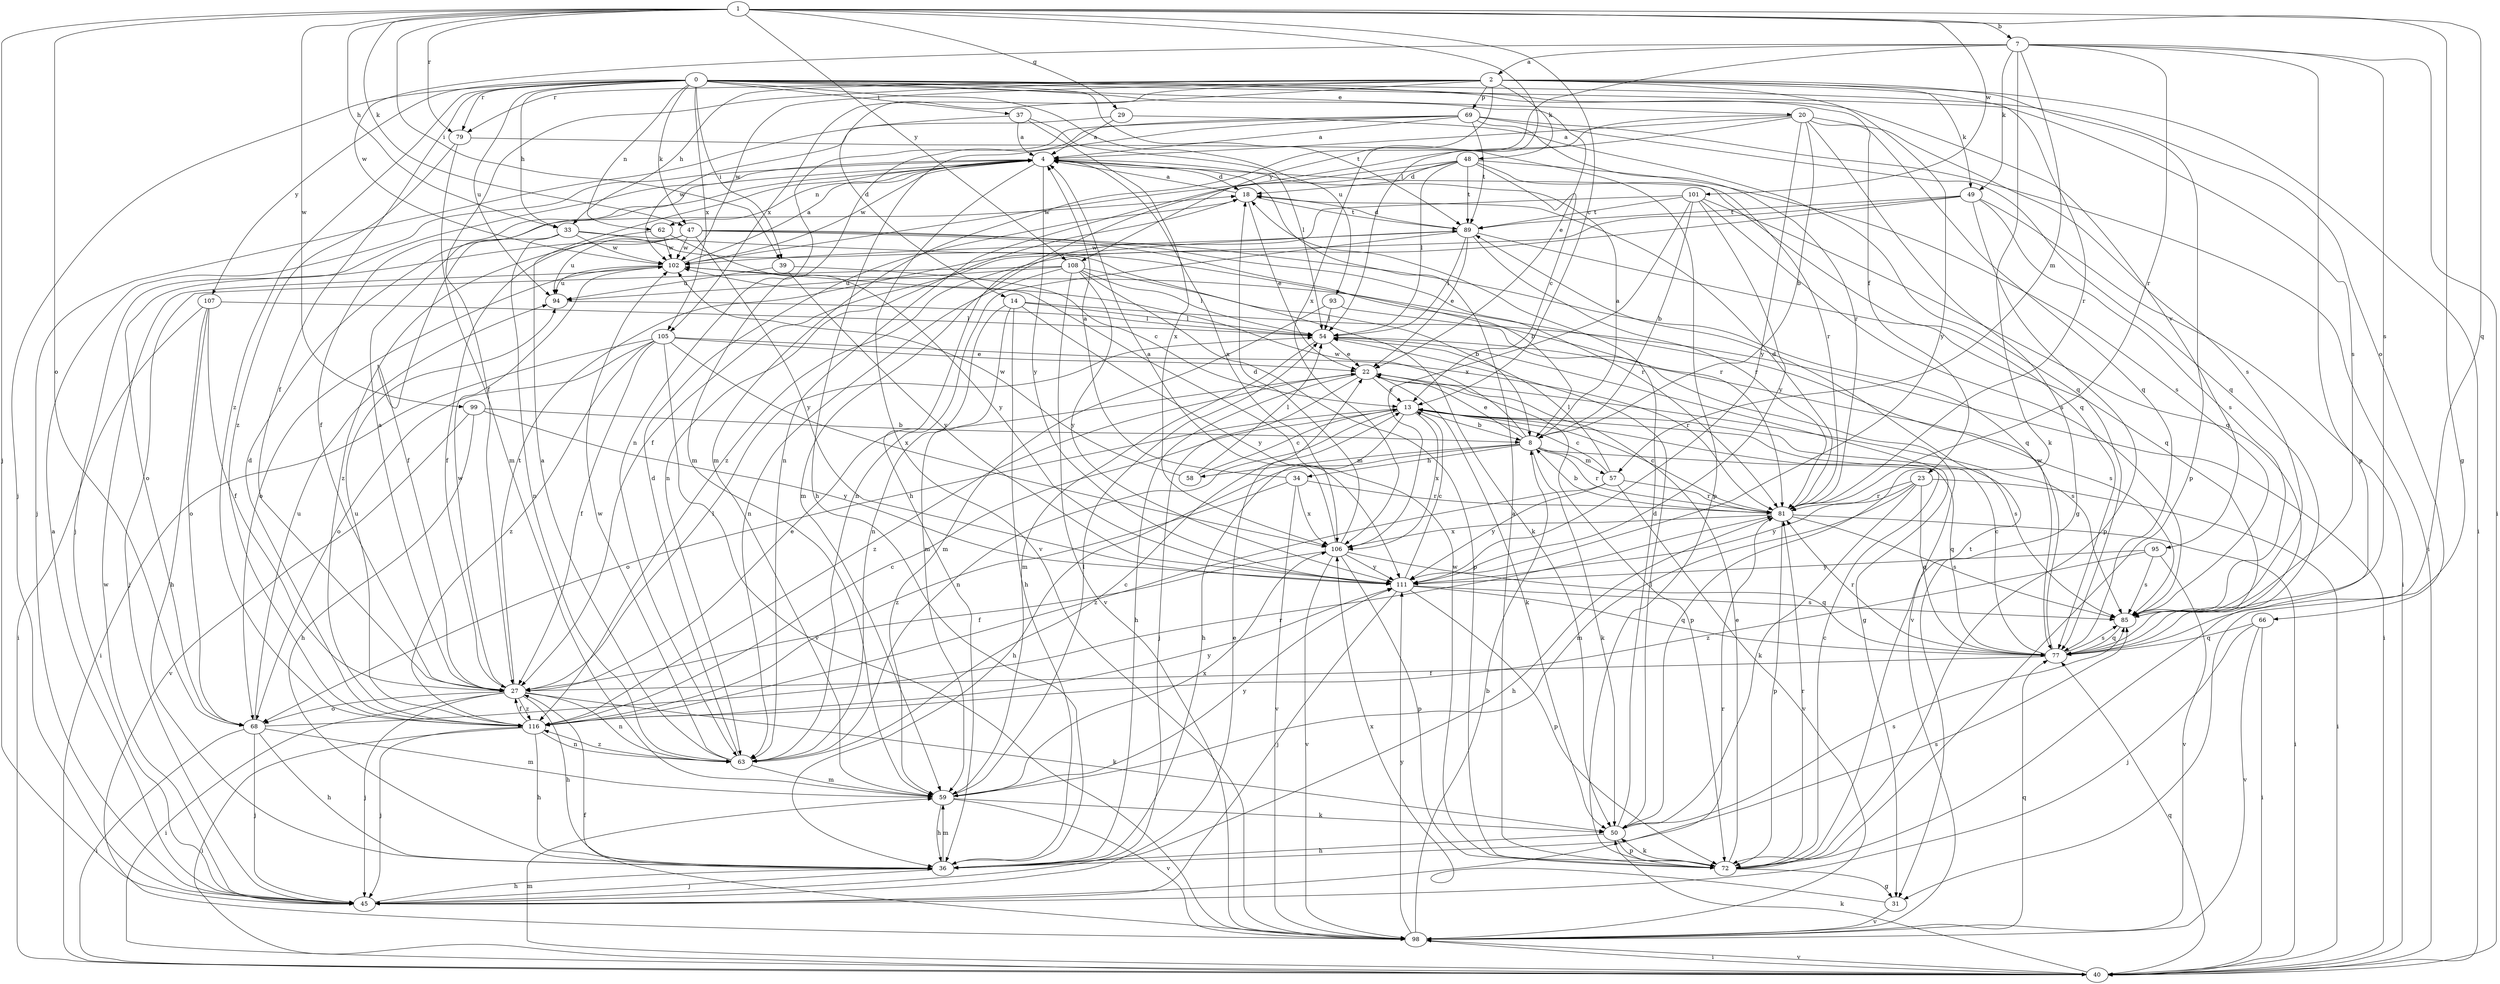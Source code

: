 strict digraph  {
0;
1;
2;
4;
7;
8;
13;
14;
18;
20;
22;
23;
27;
29;
31;
33;
34;
36;
37;
39;
40;
45;
47;
48;
49;
50;
54;
57;
58;
59;
62;
63;
66;
68;
69;
72;
77;
79;
81;
85;
89;
93;
94;
95;
98;
99;
101;
102;
105;
106;
107;
108;
111;
116;
0 -> 20  [label=e];
0 -> 22  [label=e];
0 -> 23  [label=f];
0 -> 27  [label=f];
0 -> 33  [label=h];
0 -> 37  [label=i];
0 -> 39  [label=i];
0 -> 45  [label=j];
0 -> 47  [label=k];
0 -> 62  [label=n];
0 -> 66  [label=o];
0 -> 79  [label=r];
0 -> 85  [label=s];
0 -> 89  [label=t];
0 -> 93  [label=u];
0 -> 94  [label=u];
0 -> 95  [label=v];
0 -> 105  [label=x];
0 -> 107  [label=y];
0 -> 116  [label=z];
1 -> 7  [label=b];
1 -> 13  [label=c];
1 -> 29  [label=g];
1 -> 31  [label=g];
1 -> 33  [label=h];
1 -> 39  [label=i];
1 -> 45  [label=j];
1 -> 47  [label=k];
1 -> 54  [label=l];
1 -> 68  [label=o];
1 -> 77  [label=q];
1 -> 79  [label=r];
1 -> 99  [label=w];
1 -> 101  [label=w];
1 -> 108  [label=y];
2 -> 14  [label=d];
2 -> 27  [label=f];
2 -> 33  [label=h];
2 -> 40  [label=i];
2 -> 48  [label=k];
2 -> 49  [label=k];
2 -> 69  [label=p];
2 -> 72  [label=p];
2 -> 79  [label=r];
2 -> 81  [label=r];
2 -> 102  [label=w];
2 -> 105  [label=x];
2 -> 108  [label=y];
2 -> 111  [label=y];
4 -> 18  [label=d];
4 -> 27  [label=f];
4 -> 45  [label=j];
4 -> 62  [label=n];
4 -> 77  [label=q];
4 -> 98  [label=v];
4 -> 102  [label=w];
4 -> 106  [label=x];
4 -> 111  [label=y];
7 -> 2  [label=a];
7 -> 40  [label=i];
7 -> 49  [label=k];
7 -> 50  [label=k];
7 -> 57  [label=m];
7 -> 72  [label=p];
7 -> 81  [label=r];
7 -> 85  [label=s];
7 -> 102  [label=w];
7 -> 106  [label=x];
8 -> 4  [label=a];
8 -> 22  [label=e];
8 -> 34  [label=h];
8 -> 36  [label=h];
8 -> 50  [label=k];
8 -> 57  [label=m];
8 -> 58  [label=m];
8 -> 77  [label=q];
8 -> 81  [label=r];
8 -> 102  [label=w];
13 -> 8  [label=b];
13 -> 36  [label=h];
13 -> 63  [label=n];
13 -> 68  [label=o];
13 -> 85  [label=s];
13 -> 106  [label=x];
14 -> 36  [label=h];
14 -> 40  [label=i];
14 -> 54  [label=l];
14 -> 59  [label=m];
14 -> 63  [label=n];
14 -> 111  [label=y];
18 -> 4  [label=a];
18 -> 22  [label=e];
18 -> 63  [label=n];
18 -> 89  [label=t];
20 -> 4  [label=a];
20 -> 8  [label=b];
20 -> 31  [label=g];
20 -> 36  [label=h];
20 -> 59  [label=m];
20 -> 77  [label=q];
20 -> 85  [label=s];
20 -> 111  [label=y];
22 -> 13  [label=c];
22 -> 36  [label=h];
22 -> 45  [label=j];
22 -> 50  [label=k];
22 -> 72  [label=p];
22 -> 85  [label=s];
22 -> 116  [label=z];
23 -> 40  [label=i];
23 -> 50  [label=k];
23 -> 59  [label=m];
23 -> 77  [label=q];
23 -> 81  [label=r];
23 -> 111  [label=y];
27 -> 4  [label=a];
27 -> 22  [label=e];
27 -> 36  [label=h];
27 -> 40  [label=i];
27 -> 45  [label=j];
27 -> 50  [label=k];
27 -> 54  [label=l];
27 -> 63  [label=n];
27 -> 68  [label=o];
27 -> 89  [label=t];
27 -> 102  [label=w];
27 -> 116  [label=z];
29 -> 4  [label=a];
29 -> 77  [label=q];
29 -> 102  [label=w];
31 -> 98  [label=v];
31 -> 106  [label=x];
33 -> 27  [label=f];
33 -> 50  [label=k];
33 -> 63  [label=n];
33 -> 81  [label=r];
33 -> 102  [label=w];
34 -> 4  [label=a];
34 -> 81  [label=r];
34 -> 98  [label=v];
34 -> 106  [label=x];
34 -> 116  [label=z];
36 -> 45  [label=j];
36 -> 59  [label=m];
36 -> 85  [label=s];
37 -> 4  [label=a];
37 -> 45  [label=j];
37 -> 54  [label=l];
37 -> 106  [label=x];
39 -> 13  [label=c];
39 -> 94  [label=u];
39 -> 111  [label=y];
40 -> 50  [label=k];
40 -> 59  [label=m];
40 -> 77  [label=q];
40 -> 98  [label=v];
45 -> 4  [label=a];
45 -> 22  [label=e];
45 -> 36  [label=h];
45 -> 81  [label=r];
45 -> 102  [label=w];
47 -> 8  [label=b];
47 -> 68  [label=o];
47 -> 77  [label=q];
47 -> 81  [label=r];
47 -> 94  [label=u];
47 -> 102  [label=w];
47 -> 111  [label=y];
47 -> 116  [label=z];
48 -> 13  [label=c];
48 -> 18  [label=d];
48 -> 54  [label=l];
48 -> 63  [label=n];
48 -> 81  [label=r];
48 -> 85  [label=s];
48 -> 89  [label=t];
48 -> 102  [label=w];
49 -> 27  [label=f];
49 -> 40  [label=i];
49 -> 72  [label=p];
49 -> 85  [label=s];
49 -> 89  [label=t];
49 -> 116  [label=z];
50 -> 18  [label=d];
50 -> 36  [label=h];
50 -> 54  [label=l];
50 -> 72  [label=p];
50 -> 85  [label=s];
54 -> 22  [label=e];
54 -> 31  [label=g];
54 -> 59  [label=m];
54 -> 85  [label=s];
57 -> 13  [label=c];
57 -> 54  [label=l];
57 -> 81  [label=r];
57 -> 98  [label=v];
57 -> 111  [label=y];
57 -> 116  [label=z];
58 -> 13  [label=c];
58 -> 54  [label=l];
58 -> 102  [label=w];
59 -> 36  [label=h];
59 -> 50  [label=k];
59 -> 54  [label=l];
59 -> 98  [label=v];
59 -> 106  [label=x];
59 -> 111  [label=y];
62 -> 27  [label=f];
62 -> 102  [label=w];
62 -> 111  [label=y];
63 -> 4  [label=a];
63 -> 13  [label=c];
63 -> 18  [label=d];
63 -> 59  [label=m];
63 -> 102  [label=w];
63 -> 116  [label=z];
66 -> 40  [label=i];
66 -> 45  [label=j];
66 -> 77  [label=q];
66 -> 98  [label=v];
68 -> 36  [label=h];
68 -> 40  [label=i];
68 -> 45  [label=j];
68 -> 59  [label=m];
68 -> 81  [label=r];
68 -> 94  [label=u];
69 -> 4  [label=a];
69 -> 36  [label=h];
69 -> 40  [label=i];
69 -> 59  [label=m];
69 -> 63  [label=n];
69 -> 77  [label=q];
69 -> 81  [label=r];
69 -> 89  [label=t];
72 -> 4  [label=a];
72 -> 13  [label=c];
72 -> 22  [label=e];
72 -> 31  [label=g];
72 -> 50  [label=k];
72 -> 81  [label=r];
72 -> 89  [label=t];
72 -> 102  [label=w];
77 -> 13  [label=c];
77 -> 27  [label=f];
77 -> 81  [label=r];
77 -> 85  [label=s];
77 -> 102  [label=w];
79 -> 59  [label=m];
79 -> 72  [label=p];
79 -> 116  [label=z];
81 -> 8  [label=b];
81 -> 13  [label=c];
81 -> 18  [label=d];
81 -> 36  [label=h];
81 -> 40  [label=i];
81 -> 72  [label=p];
81 -> 85  [label=s];
81 -> 106  [label=x];
85 -> 77  [label=q];
89 -> 18  [label=d];
89 -> 22  [label=e];
89 -> 54  [label=l];
89 -> 63  [label=n];
89 -> 77  [label=q];
89 -> 81  [label=r];
89 -> 102  [label=w];
93 -> 54  [label=l];
93 -> 59  [label=m];
93 -> 98  [label=v];
94 -> 54  [label=l];
95 -> 85  [label=s];
95 -> 98  [label=v];
95 -> 111  [label=y];
95 -> 116  [label=z];
98 -> 8  [label=b];
98 -> 27  [label=f];
98 -> 40  [label=i];
98 -> 77  [label=q];
98 -> 111  [label=y];
99 -> 8  [label=b];
99 -> 36  [label=h];
99 -> 98  [label=v];
99 -> 111  [label=y];
101 -> 8  [label=b];
101 -> 59  [label=m];
101 -> 77  [label=q];
101 -> 85  [label=s];
101 -> 89  [label=t];
101 -> 106  [label=x];
101 -> 111  [label=y];
102 -> 4  [label=a];
102 -> 68  [label=o];
102 -> 94  [label=u];
105 -> 22  [label=e];
105 -> 27  [label=f];
105 -> 40  [label=i];
105 -> 68  [label=o];
105 -> 81  [label=r];
105 -> 98  [label=v];
105 -> 106  [label=x];
105 -> 116  [label=z];
106 -> 4  [label=a];
106 -> 18  [label=d];
106 -> 27  [label=f];
106 -> 72  [label=p];
106 -> 77  [label=q];
106 -> 98  [label=v];
106 -> 111  [label=y];
107 -> 27  [label=f];
107 -> 36  [label=h];
107 -> 40  [label=i];
107 -> 54  [label=l];
107 -> 68  [label=o];
108 -> 8  [label=b];
108 -> 45  [label=j];
108 -> 54  [label=l];
108 -> 63  [label=n];
108 -> 72  [label=p];
108 -> 94  [label=u];
108 -> 98  [label=v];
108 -> 111  [label=y];
111 -> 13  [label=c];
111 -> 45  [label=j];
111 -> 72  [label=p];
111 -> 77  [label=q];
111 -> 85  [label=s];
116 -> 13  [label=c];
116 -> 18  [label=d];
116 -> 27  [label=f];
116 -> 36  [label=h];
116 -> 40  [label=i];
116 -> 45  [label=j];
116 -> 63  [label=n];
116 -> 94  [label=u];
116 -> 111  [label=y];
}
